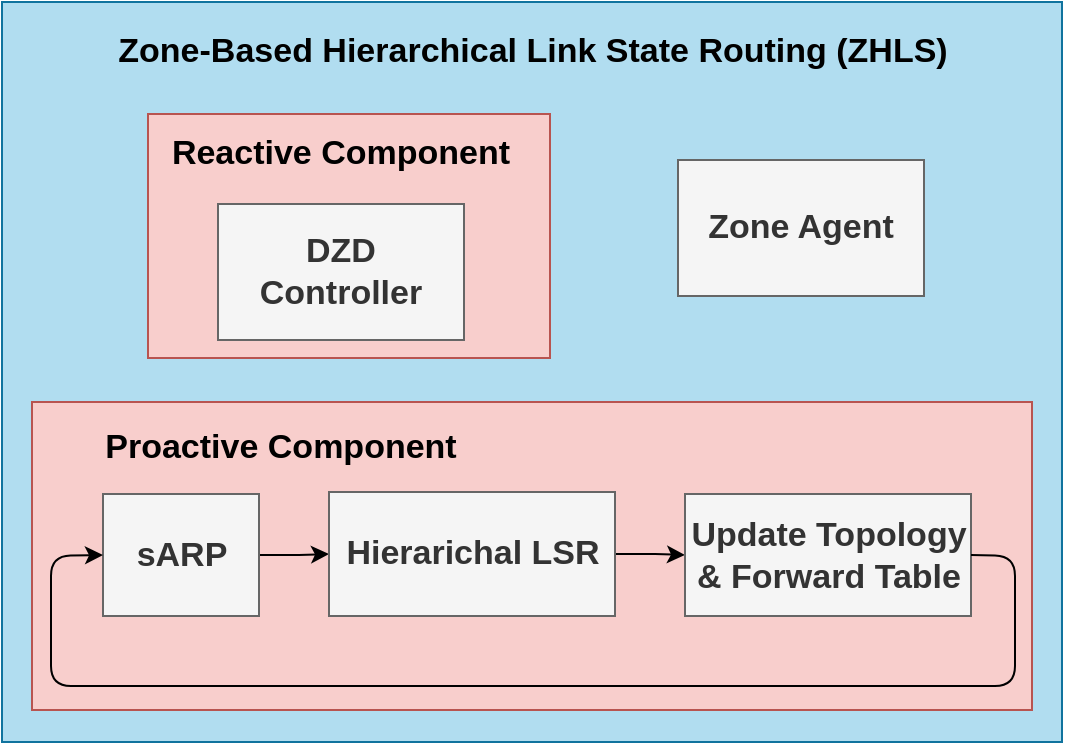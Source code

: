 <mxfile version="14.9.0" type="google"><diagram id="udyEIOCDXJnQWylX6YLr" name="Page-1"><mxGraphModel dx="862" dy="391" grid="0" gridSize="44" guides="1" tooltips="1" connect="1" arrows="1" fold="1" page="1" pageScale="1" pageWidth="827" pageHeight="1169" math="0" shadow="0"><root><mxCell id="0"/><mxCell id="1" parent="0"/><mxCell id="2TkzwoxYu74JFSxJpMJD-2" value="" style="rounded=0;whiteSpace=wrap;html=1;fillColor=#b1ddf0;strokeColor=#10739e;" vertex="1" parent="1"><mxGeometry x="160" y="116" width="530" height="370" as="geometry"/></mxCell><mxCell id="2TkzwoxYu74JFSxJpMJD-17" value="" style="rounded=0;whiteSpace=wrap;html=1;fillColor=#f8cecc;strokeColor=#b85450;" vertex="1" parent="1"><mxGeometry x="175" y="316" width="500" height="154" as="geometry"/></mxCell><mxCell id="2TkzwoxYu74JFSxJpMJD-10" value="" style="edgeStyle=orthogonalEdgeStyle;rounded=0;orthogonalLoop=1;jettySize=auto;html=1;" edge="1" parent="1" source="2TkzwoxYu74JFSxJpMJD-3" target="2TkzwoxYu74JFSxJpMJD-4"><mxGeometry relative="1" as="geometry"/></mxCell><mxCell id="2TkzwoxYu74JFSxJpMJD-3" value="&lt;b&gt;&lt;font style=&quot;font-size: 17px&quot;&gt;sARP&lt;/font&gt;&lt;/b&gt;" style="rounded=0;whiteSpace=wrap;html=1;fillColor=#f5f5f5;strokeColor=#666666;fontColor=#333333;" vertex="1" parent="1"><mxGeometry x="210.5" y="362" width="78" height="61" as="geometry"/></mxCell><mxCell id="2TkzwoxYu74JFSxJpMJD-11" value="" style="edgeStyle=orthogonalEdgeStyle;rounded=0;orthogonalLoop=1;jettySize=auto;html=1;" edge="1" parent="1" source="2TkzwoxYu74JFSxJpMJD-4" target="2TkzwoxYu74JFSxJpMJD-5"><mxGeometry relative="1" as="geometry"/></mxCell><mxCell id="2TkzwoxYu74JFSxJpMJD-4" value="&lt;b&gt;&lt;font style=&quot;font-size: 17px&quot;&gt;Hierarichal LSR&lt;/font&gt;&lt;/b&gt;" style="rounded=0;whiteSpace=wrap;html=1;fillColor=#f5f5f5;strokeColor=#666666;fontColor=#333333;" vertex="1" parent="1"><mxGeometry x="323.5" y="361" width="143" height="62" as="geometry"/></mxCell><mxCell id="2TkzwoxYu74JFSxJpMJD-5" value="&lt;b&gt;&lt;font style=&quot;font-size: 17px&quot;&gt;Update Topology &amp;amp; Forward Table&lt;/font&gt;&lt;/b&gt;" style="rounded=0;whiteSpace=wrap;html=1;fillColor=#f5f5f5;strokeColor=#666666;fontColor=#333333;" vertex="1" parent="1"><mxGeometry x="501.5" y="362" width="143" height="61" as="geometry"/></mxCell><mxCell id="2TkzwoxYu74JFSxJpMJD-21" value="" style="rounded=0;whiteSpace=wrap;html=1;fillColor=#f8cecc;strokeColor=#b85450;" vertex="1" parent="1"><mxGeometry x="233" y="172" width="201" height="122" as="geometry"/></mxCell><mxCell id="2TkzwoxYu74JFSxJpMJD-14" value="" style="endArrow=classic;html=1;exitX=1;exitY=0.5;exitDx=0;exitDy=0;entryX=0;entryY=0.5;entryDx=0;entryDy=0;" edge="1" parent="1" source="2TkzwoxYu74JFSxJpMJD-5" target="2TkzwoxYu74JFSxJpMJD-3"><mxGeometry width="50" height="50" relative="1" as="geometry"><mxPoint x="382.5" y="479" as="sourcePoint"/><mxPoint x="184.5" y="393" as="targetPoint"/><Array as="points"><mxPoint x="666.5" y="393"/><mxPoint x="666.5" y="458"/><mxPoint x="184.5" y="458"/><mxPoint x="184.5" y="393"/></Array></mxGeometry></mxCell><mxCell id="2TkzwoxYu74JFSxJpMJD-15" value="&lt;b&gt;&lt;font style=&quot;font-size: 17px&quot;&gt;DZD&lt;br&gt;Controller&lt;br&gt;&lt;/font&gt;&lt;/b&gt;" style="rounded=0;whiteSpace=wrap;html=1;fillColor=#f5f5f5;strokeColor=#666666;fontColor=#333333;" vertex="1" parent="1"><mxGeometry x="268" y="217" width="123" height="68" as="geometry"/></mxCell><mxCell id="2TkzwoxYu74JFSxJpMJD-16" value="&lt;b&gt;&lt;font style=&quot;font-size: 17px&quot;&gt;Zone Agent&lt;br&gt;&lt;/font&gt;&lt;/b&gt;" style="rounded=0;whiteSpace=wrap;html=1;fillColor=#f5f5f5;strokeColor=#666666;fontColor=#333333;" vertex="1" parent="1"><mxGeometry x="498" y="195" width="123" height="68" as="geometry"/></mxCell><mxCell id="2TkzwoxYu74JFSxJpMJD-20" value="&lt;font style=&quot;font-size: 17px&quot;&gt;&lt;b&gt;Proactive Component&lt;/b&gt;&lt;/font&gt;" style="text;html=1;strokeColor=none;fillColor=none;align=center;verticalAlign=middle;whiteSpace=wrap;rounded=0;" vertex="1" parent="1"><mxGeometry x="189" y="313" width="221" height="51" as="geometry"/></mxCell><mxCell id="2TkzwoxYu74JFSxJpMJD-22" value="&lt;font style=&quot;font-size: 17px&quot;&gt;&lt;b&gt;Reactive Component&lt;/b&gt;&lt;/font&gt;" style="text;html=1;strokeColor=none;fillColor=none;align=center;verticalAlign=middle;whiteSpace=wrap;rounded=0;" vertex="1" parent="1"><mxGeometry x="219" y="166" width="221" height="51" as="geometry"/></mxCell><mxCell id="2TkzwoxYu74JFSxJpMJD-23" value="&lt;span style=&quot;font-size: 17px&quot;&gt;&lt;b&gt;Zone-Based Hierarchical Link State Routing (ZHLS)&lt;/b&gt;&lt;/span&gt;" style="text;html=1;strokeColor=none;fillColor=none;align=center;verticalAlign=middle;whiteSpace=wrap;rounded=0;" vertex="1" parent="1"><mxGeometry x="201.5" y="115" width="447" height="51" as="geometry"/></mxCell></root></mxGraphModel></diagram></mxfile>